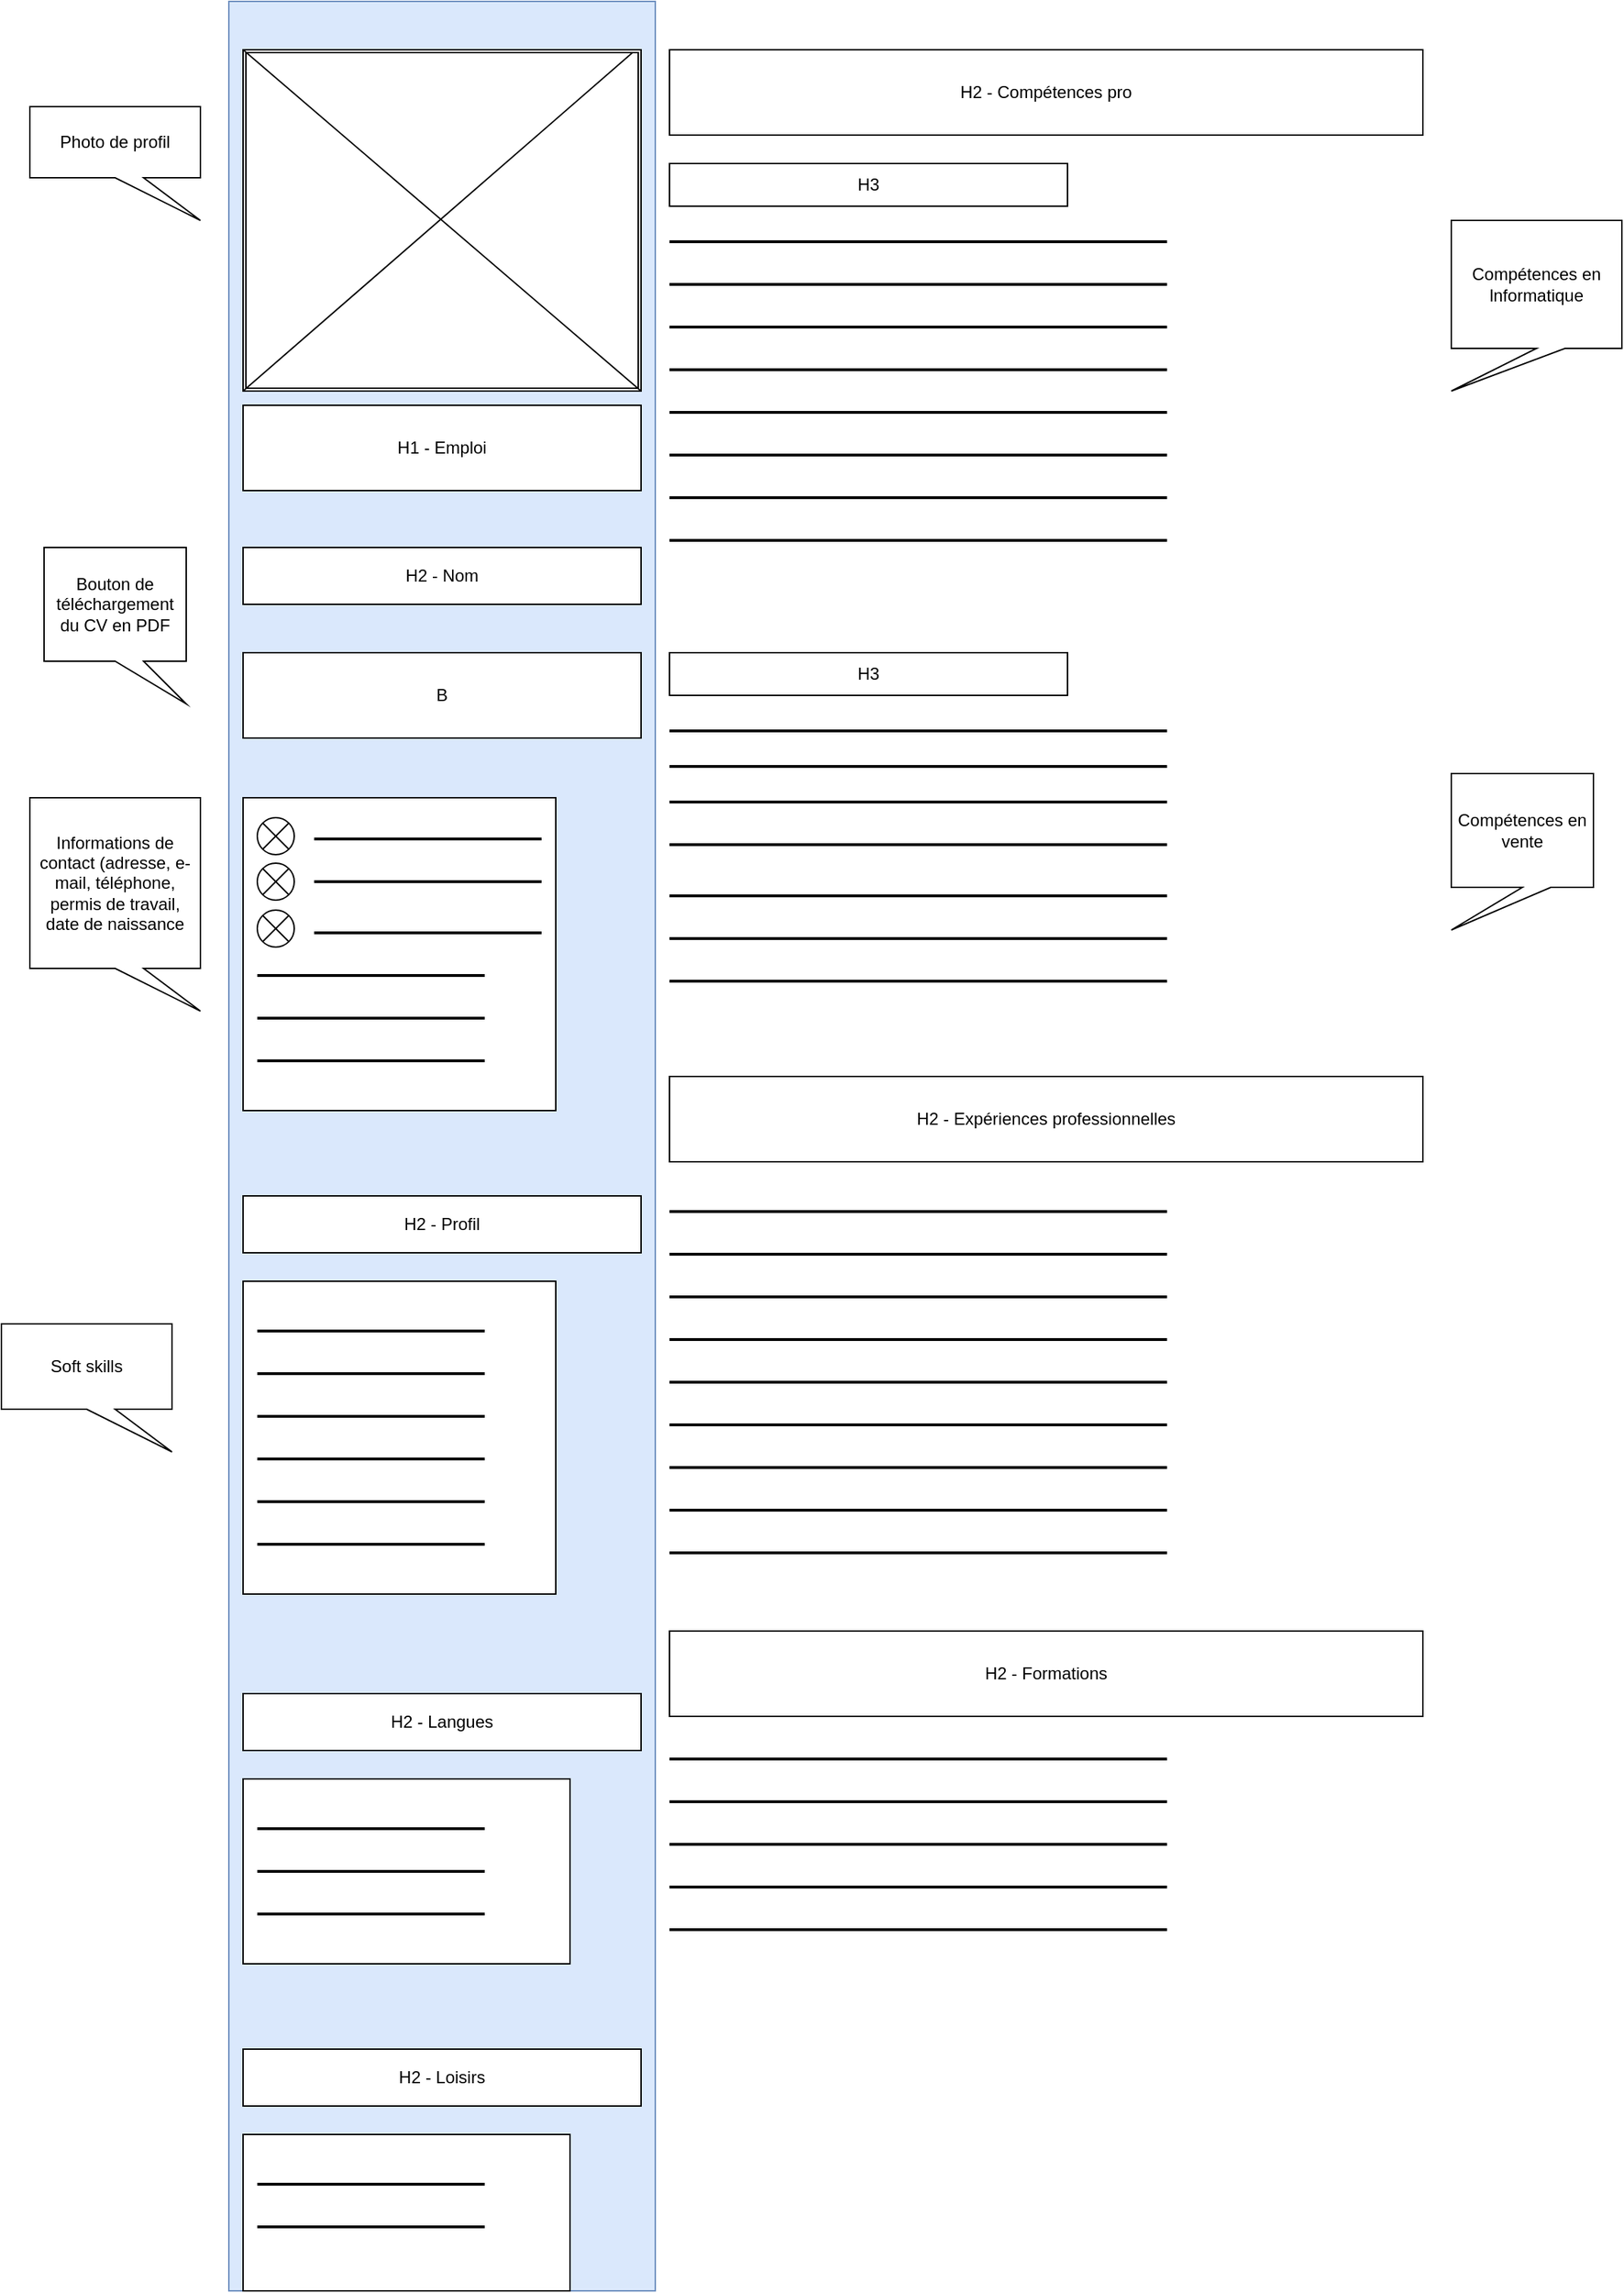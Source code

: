 <mxfile version="20.8.20" type="github">
  <diagram name="Page-1" id="1KevMGaUwc12stQSihPz">
    <mxGraphModel dx="2284" dy="1837" grid="1" gridSize="10" guides="1" tooltips="1" connect="1" arrows="1" fold="1" page="1" pageScale="1" pageWidth="850" pageHeight="1100" math="0" shadow="0">
      <root>
        <mxCell id="0" />
        <mxCell id="1" parent="0" />
        <mxCell id="AbDWLXvCetcpgCDr8WIA-4" value="" style="rounded=0;whiteSpace=wrap;html=1;fillColor=#dae8fc;strokeColor=#6c8ebf;" parent="1" vertex="1">
          <mxGeometry y="-24" width="300" height="1610" as="geometry" />
        </mxCell>
        <mxCell id="7jnl_gE7uze0uzX-0y81-2" value="" style="shape=ext;double=1;rounded=0;whiteSpace=wrap;html=1;" parent="1" vertex="1">
          <mxGeometry x="10" y="10" width="280" height="240" as="geometry" />
        </mxCell>
        <mxCell id="7jnl_gE7uze0uzX-0y81-3" value="" style="endArrow=none;html=1;rounded=0;entryX=0.979;entryY=0.008;entryDx=0;entryDy=0;entryPerimeter=0;" parent="1" target="7jnl_gE7uze0uzX-0y81-2" edge="1">
          <mxGeometry width="50" height="50" relative="1" as="geometry">
            <mxPoint x="10" y="250" as="sourcePoint" />
            <mxPoint x="690" y="260" as="targetPoint" />
            <Array as="points">
              <mxPoint x="10" y="250" />
            </Array>
          </mxGeometry>
        </mxCell>
        <mxCell id="7jnl_gE7uze0uzX-0y81-4" value="" style="endArrow=none;html=1;rounded=0;entryX=0;entryY=0;entryDx=0;entryDy=0;exitX=1;exitY=1;exitDx=0;exitDy=0;" parent="1" source="7jnl_gE7uze0uzX-0y81-2" target="7jnl_gE7uze0uzX-0y81-2" edge="1">
          <mxGeometry width="50" height="50" relative="1" as="geometry">
            <mxPoint x="660" y="250" as="sourcePoint" />
            <mxPoint x="710" y="200" as="targetPoint" />
          </mxGeometry>
        </mxCell>
        <mxCell id="7jnl_gE7uze0uzX-0y81-11" value="" style="whiteSpace=wrap;html=1;aspect=fixed;" parent="1" vertex="1">
          <mxGeometry x="10" y="536" width="220" height="220" as="geometry" />
        </mxCell>
        <mxCell id="7jnl_gE7uze0uzX-0y81-5" value="" style="line;strokeWidth=2;html=1;" parent="1" vertex="1">
          <mxGeometry x="20" y="656" width="160" height="10" as="geometry" />
        </mxCell>
        <mxCell id="7jnl_gE7uze0uzX-0y81-6" value="" style="line;strokeWidth=2;html=1;" parent="1" vertex="1">
          <mxGeometry x="60" y="626" width="160" height="10" as="geometry" />
        </mxCell>
        <mxCell id="7jnl_gE7uze0uzX-0y81-8" value="H2 - Compétences pro" style="rounded=0;whiteSpace=wrap;html=1;" parent="1" vertex="1">
          <mxGeometry x="310" y="10" width="530" height="60" as="geometry" />
        </mxCell>
        <mxCell id="7jnl_gE7uze0uzX-0y81-9" value="H1 - Emploi" style="rounded=0;whiteSpace=wrap;html=1;" parent="1" vertex="1">
          <mxGeometry x="10" y="260" width="280" height="60" as="geometry" />
        </mxCell>
        <mxCell id="7jnl_gE7uze0uzX-0y81-10" value="H2 - Nom" style="rounded=0;whiteSpace=wrap;html=1;" parent="1" vertex="1">
          <mxGeometry x="10" y="360" width="280" height="40" as="geometry" />
        </mxCell>
        <mxCell id="7jnl_gE7uze0uzX-0y81-12" value="" style="line;strokeWidth=2;html=1;" parent="1" vertex="1">
          <mxGeometry x="60" y="560" width="160" height="10" as="geometry" />
        </mxCell>
        <mxCell id="7jnl_gE7uze0uzX-0y81-13" value="" style="line;strokeWidth=2;html=1;" parent="1" vertex="1">
          <mxGeometry x="60" y="590" width="160" height="10" as="geometry" />
        </mxCell>
        <mxCell id="7jnl_gE7uze0uzX-0y81-14" value="H2 - Expériences professionnelles" style="rounded=0;whiteSpace=wrap;html=1;" parent="1" vertex="1">
          <mxGeometry x="310" y="732" width="530" height="60" as="geometry" />
        </mxCell>
        <mxCell id="7jnl_gE7uze0uzX-0y81-15" value="H2 - Formations" style="rounded=0;whiteSpace=wrap;html=1;" parent="1" vertex="1">
          <mxGeometry x="310" y="1122" width="530" height="60" as="geometry" />
        </mxCell>
        <mxCell id="7jnl_gE7uze0uzX-0y81-18" value="" style="line;strokeWidth=2;html=1;" parent="1" vertex="1">
          <mxGeometry x="20" y="686" width="160" height="10" as="geometry" />
        </mxCell>
        <mxCell id="7jnl_gE7uze0uzX-0y81-20" value="" style="line;strokeWidth=2;html=1;" parent="1" vertex="1">
          <mxGeometry x="20" y="716" width="160" height="10" as="geometry" />
        </mxCell>
        <mxCell id="7jnl_gE7uze0uzX-0y81-21" style="edgeStyle=orthogonalEdgeStyle;rounded=0;orthogonalLoop=1;jettySize=auto;html=1;exitX=0.5;exitY=1;exitDx=0;exitDy=0;" parent="1" source="7jnl_gE7uze0uzX-0y81-11" target="7jnl_gE7uze0uzX-0y81-11" edge="1">
          <mxGeometry relative="1" as="geometry" />
        </mxCell>
        <mxCell id="7jnl_gE7uze0uzX-0y81-22" value="H2 - Profil" style="rounded=0;whiteSpace=wrap;html=1;" parent="1" vertex="1">
          <mxGeometry x="10" y="816" width="280" height="40" as="geometry" />
        </mxCell>
        <mxCell id="7jnl_gE7uze0uzX-0y81-23" value="" style="whiteSpace=wrap;html=1;aspect=fixed;" parent="1" vertex="1">
          <mxGeometry x="10" y="876" width="220" height="220" as="geometry" />
        </mxCell>
        <mxCell id="7jnl_gE7uze0uzX-0y81-24" value="" style="line;strokeWidth=2;html=1;" parent="1" vertex="1">
          <mxGeometry x="20" y="906" width="160" height="10" as="geometry" />
        </mxCell>
        <mxCell id="7jnl_gE7uze0uzX-0y81-25" value="" style="line;strokeWidth=2;html=1;" parent="1" vertex="1">
          <mxGeometry x="20" y="936" width="160" height="10" as="geometry" />
        </mxCell>
        <mxCell id="7jnl_gE7uze0uzX-0y81-26" value="" style="line;strokeWidth=2;html=1;" parent="1" vertex="1">
          <mxGeometry x="20" y="966" width="160" height="10" as="geometry" />
        </mxCell>
        <mxCell id="7jnl_gE7uze0uzX-0y81-27" value="" style="line;strokeWidth=2;html=1;" parent="1" vertex="1">
          <mxGeometry x="20" y="996" width="160" height="10" as="geometry" />
        </mxCell>
        <mxCell id="7jnl_gE7uze0uzX-0y81-28" value="" style="line;strokeWidth=2;html=1;" parent="1" vertex="1">
          <mxGeometry x="20" y="1026" width="160" height="10" as="geometry" />
        </mxCell>
        <mxCell id="7jnl_gE7uze0uzX-0y81-29" value="" style="line;strokeWidth=2;html=1;" parent="1" vertex="1">
          <mxGeometry x="20" y="1056" width="160" height="10" as="geometry" />
        </mxCell>
        <mxCell id="7jnl_gE7uze0uzX-0y81-30" value="H2 - Langues" style="rounded=0;whiteSpace=wrap;html=1;" parent="1" vertex="1">
          <mxGeometry x="10" y="1166" width="280" height="40" as="geometry" />
        </mxCell>
        <mxCell id="7jnl_gE7uze0uzX-0y81-31" value="" style="rounded=0;whiteSpace=wrap;html=1;" parent="1" vertex="1">
          <mxGeometry x="10" y="1226" width="230" height="130" as="geometry" />
        </mxCell>
        <mxCell id="7jnl_gE7uze0uzX-0y81-32" value="" style="line;strokeWidth=2;html=1;" parent="1" vertex="1">
          <mxGeometry x="20" y="1256" width="160" height="10" as="geometry" />
        </mxCell>
        <mxCell id="7jnl_gE7uze0uzX-0y81-33" value="" style="line;strokeWidth=2;html=1;" parent="1" vertex="1">
          <mxGeometry x="20" y="1286" width="160" height="10" as="geometry" />
        </mxCell>
        <mxCell id="7jnl_gE7uze0uzX-0y81-34" value="" style="line;strokeWidth=2;html=1;" parent="1" vertex="1">
          <mxGeometry x="20" y="1316" width="160" height="10" as="geometry" />
        </mxCell>
        <mxCell id="7jnl_gE7uze0uzX-0y81-35" value="H2 - Loisirs" style="rounded=0;whiteSpace=wrap;html=1;" parent="1" vertex="1">
          <mxGeometry x="10" y="1416" width="280" height="40" as="geometry" />
        </mxCell>
        <mxCell id="7jnl_gE7uze0uzX-0y81-36" value="" style="rounded=0;whiteSpace=wrap;html=1;" parent="1" vertex="1">
          <mxGeometry x="10" y="1476" width="230" height="110" as="geometry" />
        </mxCell>
        <mxCell id="7jnl_gE7uze0uzX-0y81-37" value="" style="line;strokeWidth=2;html=1;" parent="1" vertex="1">
          <mxGeometry x="20" y="1506" width="160" height="10" as="geometry" />
        </mxCell>
        <mxCell id="7jnl_gE7uze0uzX-0y81-38" value="" style="line;strokeWidth=2;html=1;" parent="1" vertex="1">
          <mxGeometry x="20" y="1536" width="160" height="10" as="geometry" />
        </mxCell>
        <mxCell id="7jnl_gE7uze0uzX-0y81-39" value="Photo de profil" style="shape=callout;whiteSpace=wrap;html=1;perimeter=calloutPerimeter;position2=1;" parent="1" vertex="1">
          <mxGeometry x="-140" y="50" width="120" height="80" as="geometry" />
        </mxCell>
        <mxCell id="7jnl_gE7uze0uzX-0y81-40" value="Informations de contact (adresse, e-mail, téléphone, permis de travail, date de naissance" style="shape=callout;whiteSpace=wrap;html=1;perimeter=calloutPerimeter;position2=1;" parent="1" vertex="1">
          <mxGeometry x="-140" y="536" width="120" height="150" as="geometry" />
        </mxCell>
        <mxCell id="7jnl_gE7uze0uzX-0y81-41" value="Soft skills" style="shape=callout;whiteSpace=wrap;html=1;perimeter=calloutPerimeter;position2=1;" parent="1" vertex="1">
          <mxGeometry x="-160" y="906" width="120" height="90" as="geometry" />
        </mxCell>
        <mxCell id="7jnl_gE7uze0uzX-0y81-43" value="H3" style="rounded=0;whiteSpace=wrap;html=1;" parent="1" vertex="1">
          <mxGeometry x="310" y="90" width="280" height="30" as="geometry" />
        </mxCell>
        <mxCell id="7jnl_gE7uze0uzX-0y81-44" value="H3" style="rounded=0;whiteSpace=wrap;html=1;" parent="1" vertex="1">
          <mxGeometry x="310" y="434" width="280" height="30" as="geometry" />
        </mxCell>
        <mxCell id="7jnl_gE7uze0uzX-0y81-48" value="" style="line;strokeWidth=2;html=1;" parent="1" vertex="1">
          <mxGeometry x="310" y="170" width="350" height="10" as="geometry" />
        </mxCell>
        <mxCell id="7jnl_gE7uze0uzX-0y81-49" value="" style="line;strokeWidth=2;html=1;" parent="1" vertex="1">
          <mxGeometry x="310" y="140" width="350" height="10" as="geometry" />
        </mxCell>
        <mxCell id="7jnl_gE7uze0uzX-0y81-50" value="" style="line;strokeWidth=2;html=1;" parent="1" vertex="1">
          <mxGeometry x="310" y="200" width="350" height="10" as="geometry" />
        </mxCell>
        <mxCell id="7jnl_gE7uze0uzX-0y81-51" value="" style="line;strokeWidth=2;html=1;" parent="1" vertex="1">
          <mxGeometry x="310" y="230" width="350" height="10" as="geometry" />
        </mxCell>
        <mxCell id="7jnl_gE7uze0uzX-0y81-52" value="" style="line;strokeWidth=2;html=1;" parent="1" vertex="1">
          <mxGeometry x="310" y="260" width="350" height="10" as="geometry" />
        </mxCell>
        <mxCell id="7jnl_gE7uze0uzX-0y81-53" value="Compétences en lnformatique" style="shape=callout;whiteSpace=wrap;html=1;perimeter=calloutPerimeter;position2=0;" parent="1" vertex="1">
          <mxGeometry x="860" y="130" width="120" height="120" as="geometry" />
        </mxCell>
        <mxCell id="7jnl_gE7uze0uzX-0y81-54" value="Compétences en vente" style="shape=callout;whiteSpace=wrap;html=1;perimeter=calloutPerimeter;position2=0;" parent="1" vertex="1">
          <mxGeometry x="860" y="519" width="100" height="110" as="geometry" />
        </mxCell>
        <mxCell id="7jnl_gE7uze0uzX-0y81-55" value="" style="line;strokeWidth=2;html=1;" parent="1" vertex="1">
          <mxGeometry x="310" y="484" width="350" height="10" as="geometry" />
        </mxCell>
        <mxCell id="7jnl_gE7uze0uzX-0y81-56" value="" style="line;strokeWidth=2;html=1;" parent="1" vertex="1">
          <mxGeometry x="310" y="509" width="350" height="10" as="geometry" />
        </mxCell>
        <mxCell id="7jnl_gE7uze0uzX-0y81-57" value="" style="line;strokeWidth=2;html=1;" parent="1" vertex="1">
          <mxGeometry x="310" y="822" width="350" height="10" as="geometry" />
        </mxCell>
        <mxCell id="7jnl_gE7uze0uzX-0y81-58" value="" style="line;strokeWidth=2;html=1;" parent="1" vertex="1">
          <mxGeometry x="310" y="852" width="350" height="10" as="geometry" />
        </mxCell>
        <mxCell id="7jnl_gE7uze0uzX-0y81-59" value="" style="line;strokeWidth=2;html=1;" parent="1" vertex="1">
          <mxGeometry x="310" y="882" width="350" height="10" as="geometry" />
        </mxCell>
        <mxCell id="7jnl_gE7uze0uzX-0y81-60" value="" style="line;strokeWidth=2;html=1;" parent="1" vertex="1">
          <mxGeometry x="310" y="912" width="350" height="10" as="geometry" />
        </mxCell>
        <mxCell id="7jnl_gE7uze0uzX-0y81-61" value="" style="line;strokeWidth=2;html=1;" parent="1" vertex="1">
          <mxGeometry x="310" y="942" width="350" height="10" as="geometry" />
        </mxCell>
        <mxCell id="7jnl_gE7uze0uzX-0y81-62" value="" style="line;strokeWidth=2;html=1;" parent="1" vertex="1">
          <mxGeometry x="310" y="972" width="350" height="10" as="geometry" />
        </mxCell>
        <mxCell id="7jnl_gE7uze0uzX-0y81-63" value="" style="line;strokeWidth=2;html=1;" parent="1" vertex="1">
          <mxGeometry x="310" y="1002" width="350" height="10" as="geometry" />
        </mxCell>
        <mxCell id="7jnl_gE7uze0uzX-0y81-64" value="" style="line;strokeWidth=2;html=1;" parent="1" vertex="1">
          <mxGeometry x="310" y="1032" width="350" height="10" as="geometry" />
        </mxCell>
        <mxCell id="7jnl_gE7uze0uzX-0y81-65" value="" style="line;strokeWidth=2;html=1;" parent="1" vertex="1">
          <mxGeometry x="310" y="1062" width="350" height="10" as="geometry" />
        </mxCell>
        <mxCell id="7jnl_gE7uze0uzX-0y81-66" value="" style="line;strokeWidth=2;html=1;" parent="1" vertex="1">
          <mxGeometry x="310" y="534" width="350" height="10" as="geometry" />
        </mxCell>
        <mxCell id="7jnl_gE7uze0uzX-0y81-67" value="" style="line;strokeWidth=2;html=1;" parent="1" vertex="1">
          <mxGeometry x="310" y="564" width="350" height="10" as="geometry" />
        </mxCell>
        <mxCell id="7jnl_gE7uze0uzX-0y81-68" value="" style="line;strokeWidth=2;html=1;" parent="1" vertex="1">
          <mxGeometry x="310" y="1207" width="350" height="10" as="geometry" />
        </mxCell>
        <mxCell id="7jnl_gE7uze0uzX-0y81-69" value="" style="line;strokeWidth=2;html=1;" parent="1" vertex="1">
          <mxGeometry x="310" y="1237" width="350" height="10" as="geometry" />
        </mxCell>
        <mxCell id="7jnl_gE7uze0uzX-0y81-70" value="" style="line;strokeWidth=2;html=1;" parent="1" vertex="1">
          <mxGeometry x="310" y="1267" width="350" height="10" as="geometry" />
        </mxCell>
        <mxCell id="7jnl_gE7uze0uzX-0y81-71" value="" style="line;strokeWidth=2;html=1;" parent="1" vertex="1">
          <mxGeometry x="310" y="1297" width="350" height="10" as="geometry" />
        </mxCell>
        <mxCell id="7jnl_gE7uze0uzX-0y81-72" value="" style="line;strokeWidth=2;html=1;" parent="1" vertex="1">
          <mxGeometry x="310" y="1327" width="350" height="10" as="geometry" />
        </mxCell>
        <mxCell id="7jnl_gE7uze0uzX-0y81-73" value="" style="line;strokeWidth=2;html=1;" parent="1" vertex="1">
          <mxGeometry x="310" y="600" width="350" height="10" as="geometry" />
        </mxCell>
        <mxCell id="7jnl_gE7uze0uzX-0y81-74" value="" style="line;strokeWidth=2;html=1;" parent="1" vertex="1">
          <mxGeometry x="310" y="630" width="350" height="10" as="geometry" />
        </mxCell>
        <mxCell id="7jnl_gE7uze0uzX-0y81-75" value="" style="line;strokeWidth=2;html=1;" parent="1" vertex="1">
          <mxGeometry x="310" y="660" width="350" height="10" as="geometry" />
        </mxCell>
        <mxCell id="7jnl_gE7uze0uzX-0y81-76" value="" style="line;strokeWidth=2;html=1;" parent="1" vertex="1">
          <mxGeometry x="310" y="290" width="350" height="10" as="geometry" />
        </mxCell>
        <mxCell id="7jnl_gE7uze0uzX-0y81-77" value="" style="line;strokeWidth=2;html=1;" parent="1" vertex="1">
          <mxGeometry x="310" y="320" width="350" height="10" as="geometry" />
        </mxCell>
        <mxCell id="7jnl_gE7uze0uzX-0y81-78" value="" style="line;strokeWidth=2;html=1;" parent="1" vertex="1">
          <mxGeometry x="310" y="350" width="350" height="10" as="geometry" />
        </mxCell>
        <mxCell id="7jnl_gE7uze0uzX-0y81-79" value="B" style="rounded=0;whiteSpace=wrap;html=1;" parent="1" vertex="1">
          <mxGeometry x="10" y="434" width="280" height="60" as="geometry" />
        </mxCell>
        <mxCell id="7jnl_gE7uze0uzX-0y81-81" value="Bouton de téléchargement du CV en PDF" style="shape=callout;whiteSpace=wrap;html=1;perimeter=calloutPerimeter;position2=1;" parent="1" vertex="1">
          <mxGeometry x="-130" y="360" width="100" height="110" as="geometry" />
        </mxCell>
        <mxCell id="Cvl7oAadZl_0p-2KAOBI-1" value="" style="shape=sumEllipse;perimeter=ellipsePerimeter;whiteSpace=wrap;html=1;backgroundOutline=1;" parent="1" vertex="1">
          <mxGeometry x="20" y="550" width="26" height="26" as="geometry" />
        </mxCell>
        <mxCell id="Cvl7oAadZl_0p-2KAOBI-2" value="" style="shape=sumEllipse;perimeter=ellipsePerimeter;whiteSpace=wrap;html=1;backgroundOutline=1;" parent="1" vertex="1">
          <mxGeometry x="20" y="582" width="26" height="26" as="geometry" />
        </mxCell>
        <mxCell id="Cvl7oAadZl_0p-2KAOBI-3" value="" style="shape=sumEllipse;perimeter=ellipsePerimeter;whiteSpace=wrap;html=1;backgroundOutline=1;" parent="1" vertex="1">
          <mxGeometry x="20" y="615" width="26" height="26" as="geometry" />
        </mxCell>
      </root>
    </mxGraphModel>
  </diagram>
</mxfile>
